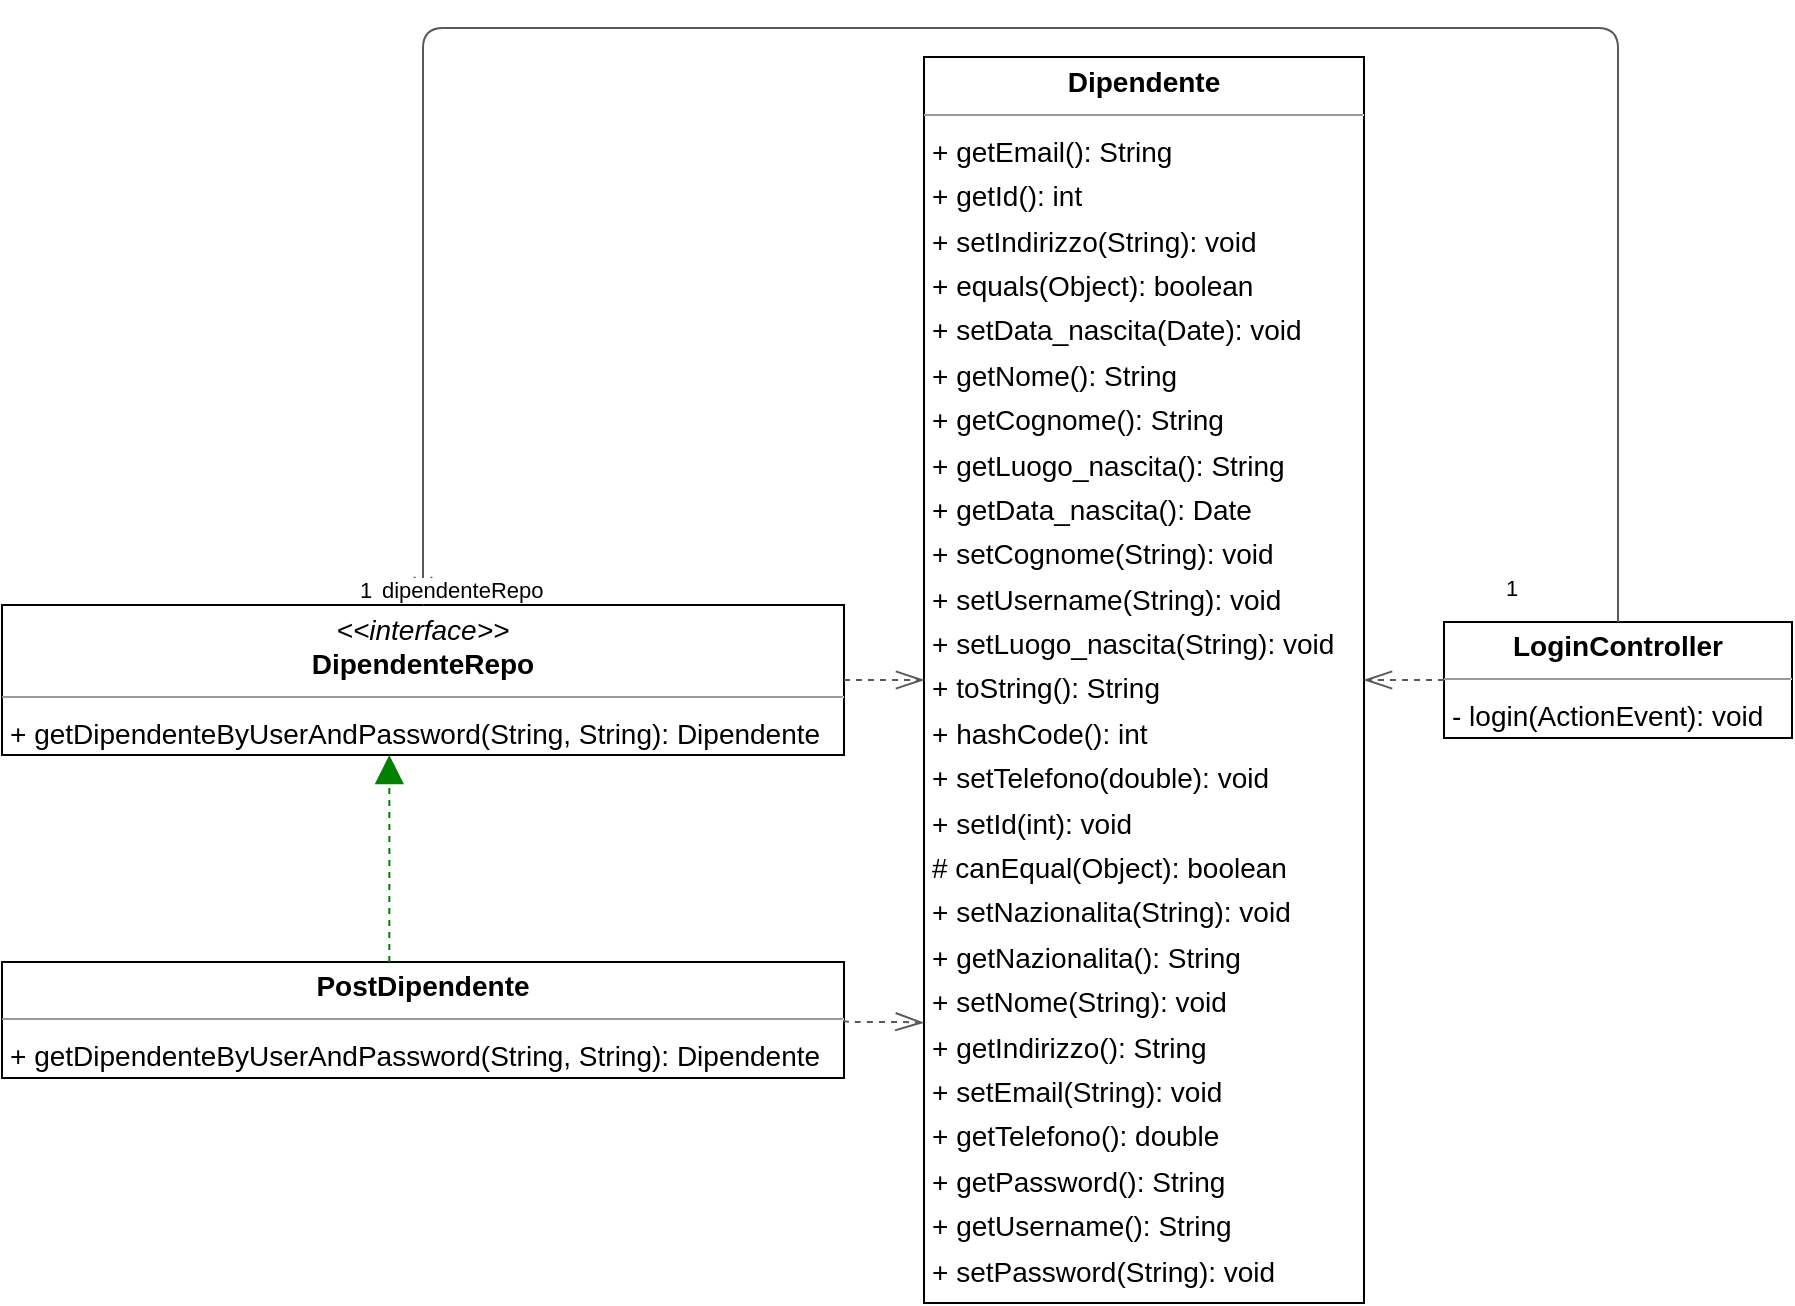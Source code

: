 <mxfile version="18.1.3"><diagram id="ZrpFOrKey2ds8NtsCER3" name="Page-1"><mxGraphModel dx="2536" dy="2136" grid="1" gridSize="10" guides="1" tooltips="1" connect="1" arrows="1" fold="1" page="0" pageScale="1" pageWidth="850" pageHeight="1100" background="none" math="0" shadow="0"><root><mxCell id="0"/><mxCell id="1" parent="0"/><mxCell id="node3" value="&lt;p style=&quot;margin:0px;margin-top:4px;text-align:center;&quot;&gt;&lt;b&gt;Dipendente&lt;/b&gt;&lt;/p&gt;&lt;hr size=&quot;1&quot;/&gt;&lt;p style=&quot;margin:0 0 0 4px;line-height:1.6;&quot;&gt;+ getEmail(): String&lt;br/&gt;+ getId(): int&lt;br/&gt;+ setIndirizzo(String): void&lt;br/&gt;+ equals(Object): boolean&lt;br/&gt;+ setData_nascita(Date): void&lt;br/&gt;+ getNome(): String&lt;br/&gt;+ getCognome(): String&lt;br/&gt;+ getLuogo_nascita(): String&lt;br/&gt;+ getData_nascita(): Date&lt;br/&gt;+ setCognome(String): void&lt;br/&gt;+ setUsername(String): void&lt;br/&gt;+ setLuogo_nascita(String): void&lt;br/&gt;+ toString(): String&lt;br/&gt;+ hashCode(): int&lt;br/&gt;+ setTelefono(double): void&lt;br/&gt;+ setId(int): void&lt;br/&gt;# canEqual(Object): boolean&lt;br/&gt;+ setNazionalita(String): void&lt;br/&gt;+ getNazionalita(): String&lt;br/&gt;+ setNome(String): void&lt;br/&gt;+ getIndirizzo(): String&lt;br/&gt;+ setEmail(String): void&lt;br/&gt;+ getTelefono(): double&lt;br/&gt;+ getPassword(): String&lt;br/&gt;+ getUsername(): String&lt;br/&gt;+ setPassword(String): void&lt;/p&gt;" style="verticalAlign=top;align=left;overflow=fill;fontSize=14;fontFamily=Helvetica;html=1;rounded=0;shadow=0;comic=0;labelBackgroundColor=none;strokeWidth=1;" parent="1" vertex="1"><mxGeometry x="-220" y="-992.5" width="220" height="623" as="geometry"/></mxCell><mxCell id="node2" value="&lt;p style=&quot;margin:0px;margin-top:4px;text-align:center;&quot;&gt;&lt;i&gt;&amp;lt;&amp;lt;interface&amp;gt;&amp;gt;&lt;/i&gt;&lt;br/&gt;&lt;b&gt;DipendenteRepo&lt;/b&gt;&lt;/p&gt;&lt;hr size=&quot;1&quot;/&gt;&lt;p style=&quot;margin:0 0 0 4px;line-height:1.6;&quot;&gt;+ getDipendenteByUserAndPassword(String, String): Dipendente&lt;/p&gt;" style="verticalAlign=top;align=left;overflow=fill;fontSize=14;fontFamily=Helvetica;html=1;rounded=0;shadow=0;comic=0;labelBackgroundColor=none;strokeWidth=1;" parent="1" vertex="1"><mxGeometry x="-681" y="-718.5" width="421" height="75" as="geometry"/></mxCell><mxCell id="node0" value="&lt;p style=&quot;margin:0px;margin-top:4px;text-align:center;&quot;&gt;&lt;b&gt;LoginController&lt;/b&gt;&lt;/p&gt;&lt;hr size=&quot;1&quot;/&gt;&lt;p style=&quot;margin:0 0 0 4px;line-height:1.6;&quot;&gt;- login(ActionEvent): void&lt;/p&gt;" style="verticalAlign=top;align=left;overflow=fill;fontSize=14;fontFamily=Helvetica;html=1;rounded=0;shadow=0;comic=0;labelBackgroundColor=none;strokeWidth=1;" parent="1" vertex="1"><mxGeometry x="40" y="-710" width="174" height="58" as="geometry"/></mxCell><mxCell id="node1" value="&lt;p style=&quot;margin:0px;margin-top:4px;text-align:center;&quot;&gt;&lt;b&gt;PostDipendente&lt;/b&gt;&lt;/p&gt;&lt;hr size=&quot;1&quot;/&gt;&lt;p style=&quot;margin:0 0 0 4px;line-height:1.6;&quot;&gt;+ getDipendenteByUserAndPassword(String, String): Dipendente&lt;/p&gt;" style="verticalAlign=top;align=left;overflow=fill;fontSize=14;fontFamily=Helvetica;html=1;rounded=0;shadow=0;comic=0;labelBackgroundColor=none;strokeWidth=1;" parent="1" vertex="1"><mxGeometry x="-681" y="-540" width="421" height="58" as="geometry"/></mxCell><mxCell id="edge1" value="" style="html=1;rounded=1;edgeStyle=orthogonalEdgeStyle;dashed=1;startArrow=none;endArrow=openThin;endSize=12;strokeColor=#595959;exitX=1;exitY=0.5;exitDx=0;exitDy=0;" parent="1" source="node2" target="node3" edge="1"><mxGeometry width="50" height="50" relative="1" as="geometry"><Array as="points"/><mxPoint x="-240" y="-680" as="targetPoint"/></mxGeometry></mxCell><mxCell id="edge3" value="" style="html=1;rounded=1;edgeStyle=orthogonalEdgeStyle;dashed=0;startArrow=diamondThinstartSize=12;endArrow=openThin;endSize=12;strokeColor=#595959;exitX=0.500;exitY=0.001;exitDx=0;exitDy=0;entryX=0.500;entryY=0.001;entryDx=0;entryDy=0;" parent="1" source="node0" target="node2" edge="1"><mxGeometry width="50" height="50" relative="1" as="geometry"><Array as="points"><mxPoint x="80" y="-1007"/><mxPoint x="-493" y="-1007"/></Array></mxGeometry></mxCell><mxCell id="label18" value="1" style="edgeLabel;resizable=0;html=1;align=left;verticalAlign=top;strokeColor=default;" parent="edge3" vertex="1" connectable="0"><mxGeometry x="69" y="-740" as="geometry"/></mxCell><mxCell id="label22" value="1" style="edgeLabel;resizable=0;html=1;align=left;verticalAlign=top;strokeColor=default;" parent="edge3" vertex="1" connectable="0"><mxGeometry x="-504" y="-739" as="geometry"/></mxCell><mxCell id="label23" value="dipendenteRepo" style="edgeLabel;resizable=0;html=1;align=left;verticalAlign=top;strokeColor=default;" parent="edge3" vertex="1" connectable="0"><mxGeometry x="-493" y="-739" as="geometry"/></mxCell><mxCell id="edge2" value="" style="html=1;rounded=1;edgeStyle=orthogonalEdgeStyle;dashed=1;startArrow=none;endArrow=openThin;endSize=12;strokeColor=#595959;exitX=1;exitY=0.5;exitDx=0;exitDy=0;entryX=-0.001;entryY=0.775;entryDx=0;entryDy=0;entryPerimeter=0;" parent="1" source="node1" target="node3" edge="1"><mxGeometry width="50" height="50" relative="1" as="geometry"><Array as="points"><mxPoint x="-260" y="-510"/><mxPoint x="-230" y="-510"/></Array><mxPoint x="-280" y="-570" as="targetPoint"/></mxGeometry></mxCell><mxCell id="edge0" value="" style="html=1;rounded=1;edgeStyle=orthogonalEdgeStyle;dashed=1;startArrow=none;endArrow=block;endSize=12;strokeColor=#008200;exitX=0.460;exitY=0.000;exitDx=0;exitDy=0;entryX=0.460;entryY=1.000;entryDx=0;entryDy=0;" parent="1" source="node1" target="node2" edge="1"><mxGeometry width="50" height="50" relative="1" as="geometry"><Array as="points"><mxPoint x="-487" y="-590"/><mxPoint x="-487" y="-590"/></Array></mxGeometry></mxCell><mxCell id="PLEvpFx6I-fczBSoZWJ4-3" value="" style="html=1;rounded=1;edgeStyle=orthogonalEdgeStyle;dashed=1;startArrow=none;endArrow=openThin;endSize=12;strokeColor=#595959;exitX=0;exitY=0.5;exitDx=0;exitDy=0;entryX=1;entryY=0.5;entryDx=0;entryDy=0;" edge="1" parent="1" source="node0" target="node3"><mxGeometry width="50" height="50" relative="1" as="geometry"><Array as="points"/><mxPoint x="-296" y="-671" as="sourcePoint"/><mxPoint x="-10" y="-681" as="targetPoint"/></mxGeometry></mxCell></root></mxGraphModel></diagram></mxfile>